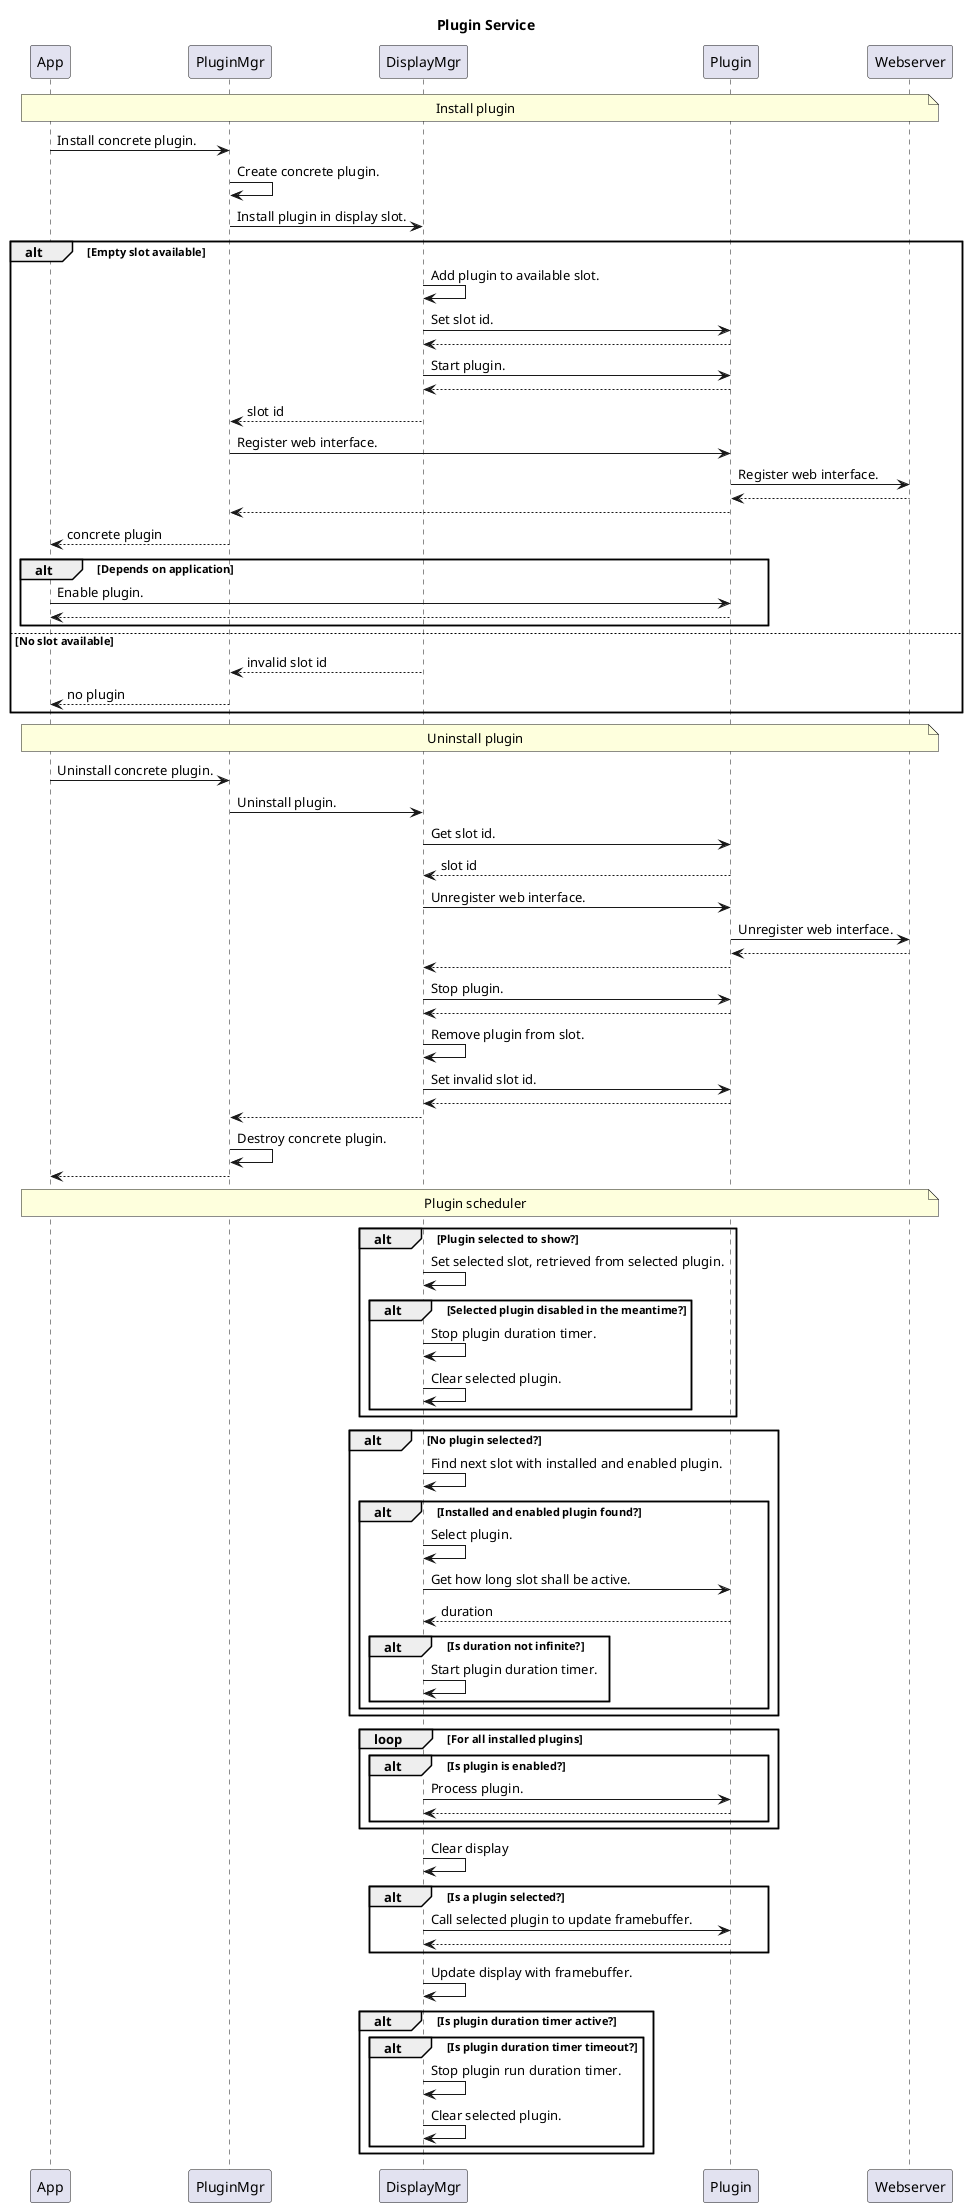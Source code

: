 @startuml

title Plugin Service

participant "App" as app
participant "PluginMgr" as pluginMgr
participant "DisplayMgr" as displayMgr
participant "Plugin" as plugin
participant "Webserver" as webServer

note over app,webServer
    Install plugin
end note

app -> pluginMgr: Install concrete plugin.
pluginMgr -> pluginMgr: Create concrete plugin.
pluginMgr -> displayMgr: Install plugin in display slot.

alt Empty slot available
    displayMgr -> displayMgr: Add plugin to available slot.
    displayMgr -> plugin: Set slot id.
    plugin --> displayMgr
    displayMgr -> plugin: Start plugin.
    plugin --> displayMgr
    displayMgr --> pluginMgr: slot id
    pluginMgr -> plugin: Register web interface.
    plugin -> webServer: Register web interface.
    webServer --> plugin
    plugin --> pluginMgr
    pluginMgr --> app: concrete plugin

    alt Depends on application
        app -> plugin: Enable plugin.
        plugin --> app
    end alt
else No slot available
    displayMgr --> pluginMgr: invalid slot id
    pluginMgr --> app: no plugin
end alt

note over app,webServer
    Uninstall plugin
end note

app -> pluginMgr: Uninstall concrete plugin.
pluginMgr -> displayMgr: Uninstall plugin.
displayMgr -> plugin: Get slot id.
plugin --> displayMgr: slot id
displayMgr -> plugin: Unregister web interface.
plugin -> webServer: Unregister web interface.
webServer --> plugin
plugin --> displayMgr
displayMgr -> plugin: Stop plugin.
plugin --> displayMgr
displayMgr -> displayMgr: Remove plugin from slot.
displayMgr -> plugin: Set invalid slot id.
plugin --> displayMgr
displayMgr --> pluginMgr
pluginMgr -> pluginMgr: Destroy concrete plugin.
pluginMgr --> app

note over app,webServer
    Plugin scheduler
end note

alt Plugin selected to show?

    displayMgr -> displayMgr: Set selected slot, retrieved from selected plugin.

    alt Selected plugin disabled in the meantime?
        displayMgr -> displayMgr: Stop plugin duration timer.
        displayMgr -> displayMgr: Clear selected plugin.
    end alt

end alt

alt No plugin selected?

    displayMgr -> displayMgr: Find next slot with installed and enabled plugin.

    alt Installed and enabled plugin found?
        displayMgr -> displayMgr: Select plugin.
        displayMgr -> plugin: Get how long slot shall be active.
        plugin --> displayMgr: duration

        alt Is duration not infinite?
            displayMgr -> displayMgr: Start plugin duration timer.
        end alt
    end alt

end alt

loop For all installed plugins

    alt Is plugin is enabled?

        displayMgr -> plugin: Process plugin.
        plugin --> displayMgr

    end alt

end loop

displayMgr -> displayMgr: Clear display

alt Is a plugin selected?
    displayMgr -> plugin: Call selected plugin to update framebuffer.
    plugin --> displayMgr
end alt

displayMgr -> displayMgr: Update display with framebuffer.

alt Is plugin duration timer active?
    alt Is plugin duration timer timeout?
        displayMgr -> displayMgr: Stop plugin run duration timer.
        displayMgr -> displayMgr: Clear selected plugin.
    end alt
end alt

@enduml